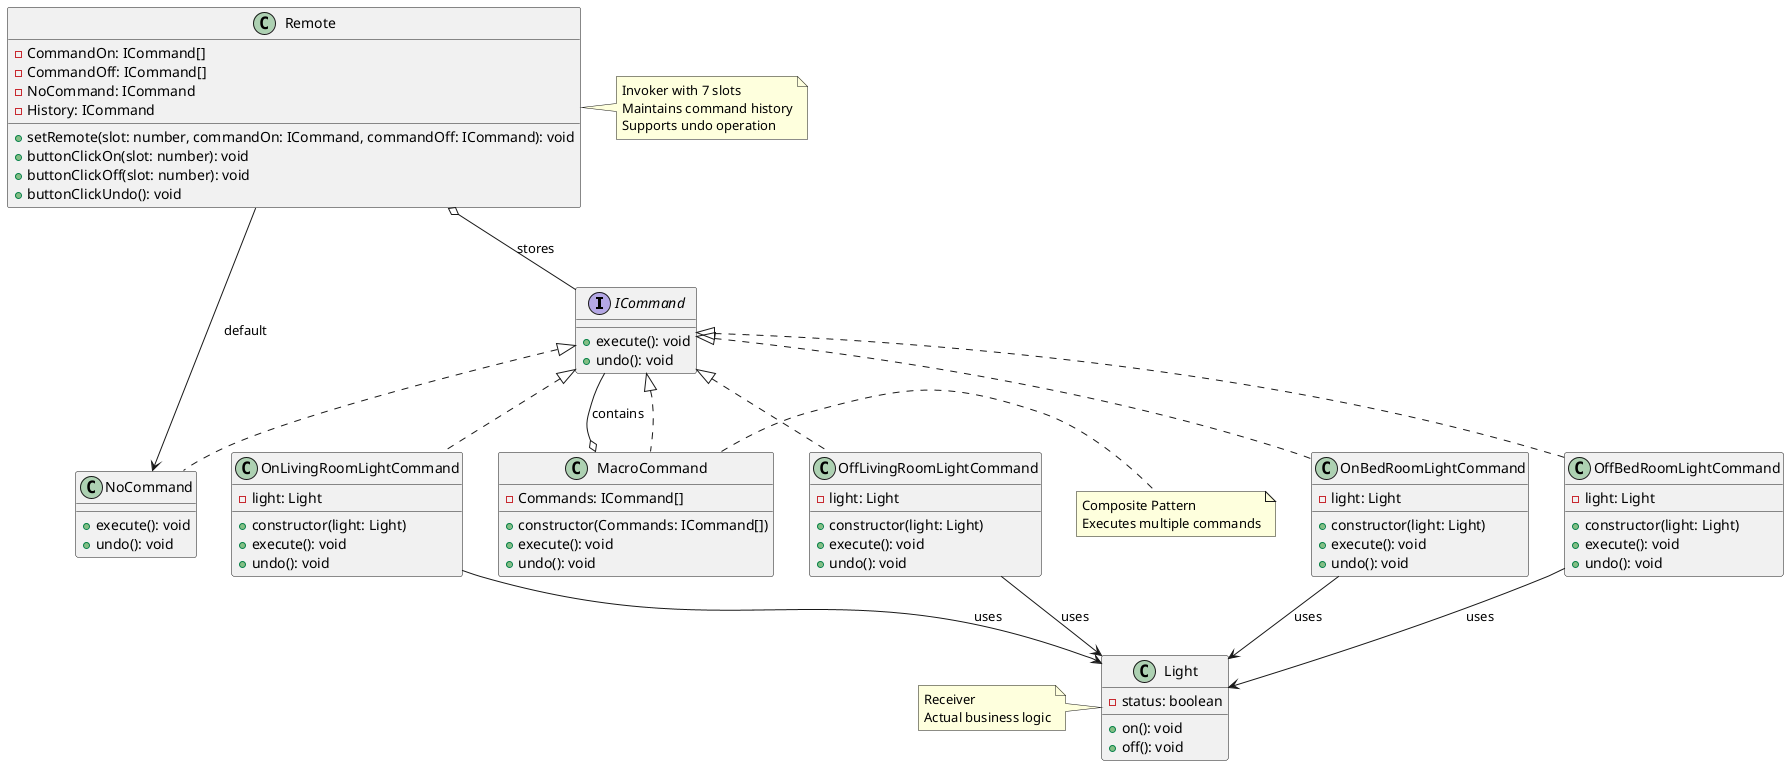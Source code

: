 @startuml Command Pattern - Light Control System

' Interface
interface ICommand {
  + execute(): void
  + undo(): void
}

' Receiver
class Light {
  - status: boolean
  + on(): void
  + off(): void
}

' Null Object Pattern
class NoCommand {
  + execute(): void
  + undo(): void
}

' Concrete Commands - Living Room
class OnLivingRoomLightCommand {
  - light: Light
  + constructor(light: Light)
  + execute(): void
  + undo(): void
}

class OffLivingRoomLightCommand {
  - light: Light
  + constructor(light: Light)
  + execute(): void
  + undo(): void
}

' Concrete Commands - Bed Room
class OnBedRoomLightCommand {
  - light: Light
  + constructor(light: Light)
  + execute(): void
  + undo(): void
}

class OffBedRoomLightCommand {
  - light: Light
  + constructor(light: Light)
  + execute(): void
  + undo(): void
}

' Macro Command
class MacroCommand {
  - Commands: ICommand[]
  + constructor(Commands: ICommand[])
  + execute(): void
  + undo(): void
}

' Invoker
class Remote {
  - CommandOn: ICommand[]
  - CommandOff: ICommand[]
  - NoCommand: ICommand
  - History: ICommand
  + setRemote(slot: number, commandOn: ICommand, commandOff: ICommand): void
  + buttonClickOn(slot: number): void
  + buttonClickOff(slot: number): void
  + buttonClickUndo(): void
}

' Relationships
ICommand <|.. NoCommand
ICommand <|.. OnLivingRoomLightCommand
ICommand <|.. OffLivingRoomLightCommand
ICommand <|.. OnBedRoomLightCommand
ICommand <|.. OffBedRoomLightCommand
ICommand <|.. MacroCommand

OnLivingRoomLightCommand --> Light : uses
OffLivingRoomLightCommand --> Light : uses
OnBedRoomLightCommand --> Light : uses
OffBedRoomLightCommand --> Light : uses

MacroCommand o-- ICommand : contains

Remote o-- ICommand : stores
Remote --> NoCommand : default

note right of Remote
  Invoker with 7 slots
  Maintains command history
  Supports undo operation
end note

note right of MacroCommand
  Composite Pattern
  Executes multiple commands
end note

note left of Light
  Receiver
  Actual business logic
end note

@enduml
